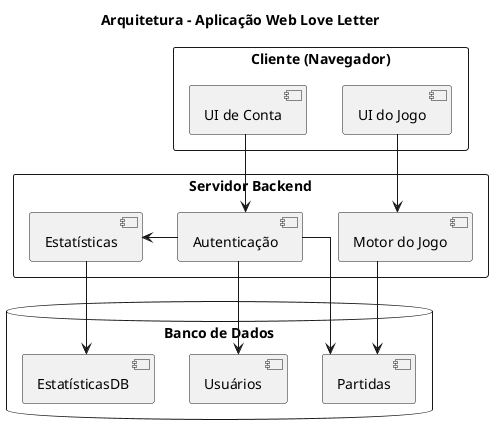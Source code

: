 @startuml architecture
title Arquitetura - Aplicação Web Love Letter

skinparam packageStyle rectangle
skinparam shadowing false
skinparam linetype ortho

' Camada Cliente
package "Cliente (Navegador)" as Client {
  [UI do Jogo]
  [UI de Conta]
}

' Camada Servidor
package "Servidor Backend" as Backend {
  [Motor do Jogo]
  [Autenticação]
  [Estatísticas]
}

' Banco de Dados
database "Banco de Dados" as DB {
  [Usuários]
  [Partidas]
  [EstatísticasDB]
}

' Conexões Cliente -> Servidor
[UI de Conta] -down-> [Autenticação]

' UI do Jogo aciona Motor do Jogo (via backend)
[UI do Jogo] -right-> [Motor do Jogo]

' Conexões internas do Servidor
[Autenticação] -right-> [Estatísticas]
[Autenticação] -down-> [Usuários]
[Autenticação] -down-> [Partidas]

[Motor do Jogo] -down-> [Partidas]

[Estatísticas] -down-> [EstatísticasDB]

@enduml
